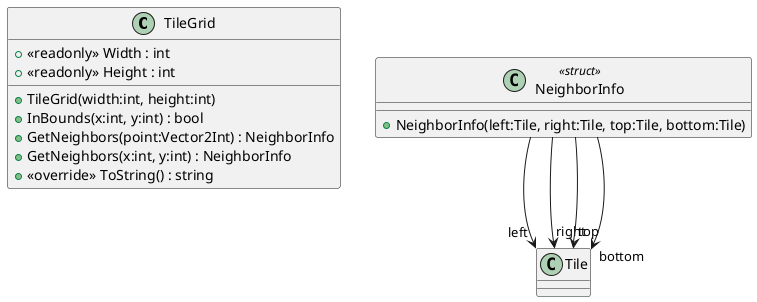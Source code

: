 @startuml
class TileGrid {
    + <<readonly>> Width : int
    + <<readonly>> Height : int
    + TileGrid(width:int, height:int)
    + InBounds(x:int, y:int) : bool
    + GetNeighbors(point:Vector2Int) : NeighborInfo
    + GetNeighbors(x:int, y:int) : NeighborInfo
    + <<override>> ToString() : string
}
class NeighborInfo <<struct>> {
    + NeighborInfo(left:Tile, right:Tile, top:Tile, bottom:Tile)
}
NeighborInfo --> "left" Tile
NeighborInfo --> "right" Tile
NeighborInfo --> "top" Tile
NeighborInfo --> "bottom" Tile
@enduml
